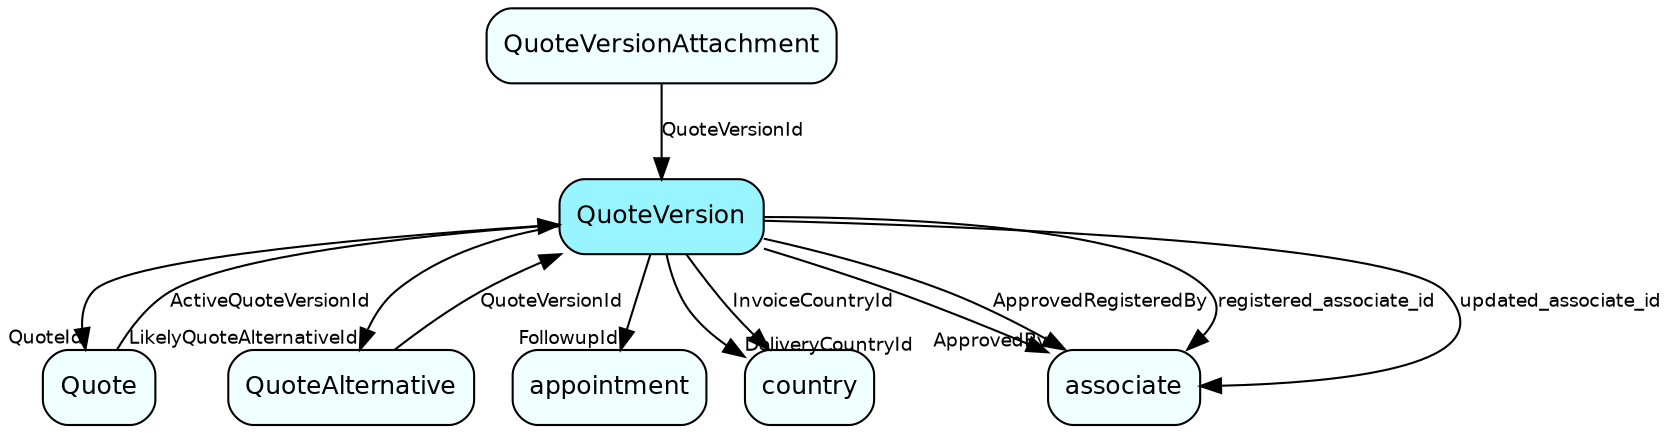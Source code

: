 digraph QuoteVersion  {
node [shape = box style="rounded, filled" fontname = "Helvetica" fontsize = "12" ]
edge [fontname = "Helvetica" fontsize = "9"]

QuoteVersion[fillcolor = "cadetblue1"]
Quote[fillcolor = "azure1"]
QuoteAlternative[fillcolor = "azure1"]
appointment[fillcolor = "azure1"]
country[fillcolor = "azure1"]
associate[fillcolor = "azure1"]
QuoteVersionAttachment[fillcolor = "azure1"]
QuoteVersion -> Quote [headlabel = "QuoteId"]
QuoteVersion -> QuoteAlternative [headlabel = "LikelyQuoteAlternativeId"]
QuoteVersion -> appointment [headlabel = "FollowupId"]
QuoteVersion -> country [headlabel = "DeliveryCountryId"]
QuoteVersion -> country [label = "InvoiceCountryId"]
QuoteVersion -> associate [headlabel = "ApprovedBy"]
QuoteVersion -> associate [label = "ApprovedRegisteredBy"]
QuoteVersion -> associate [label = "registered_associate_id"]
QuoteVersion -> associate [label = "updated_associate_id"]
Quote -> QuoteVersion [label = "ActiveQuoteVersionId"]
QuoteAlternative -> QuoteVersion [label = "QuoteVersionId"]
QuoteVersionAttachment -> QuoteVersion [label = "QuoteVersionId"]
}
